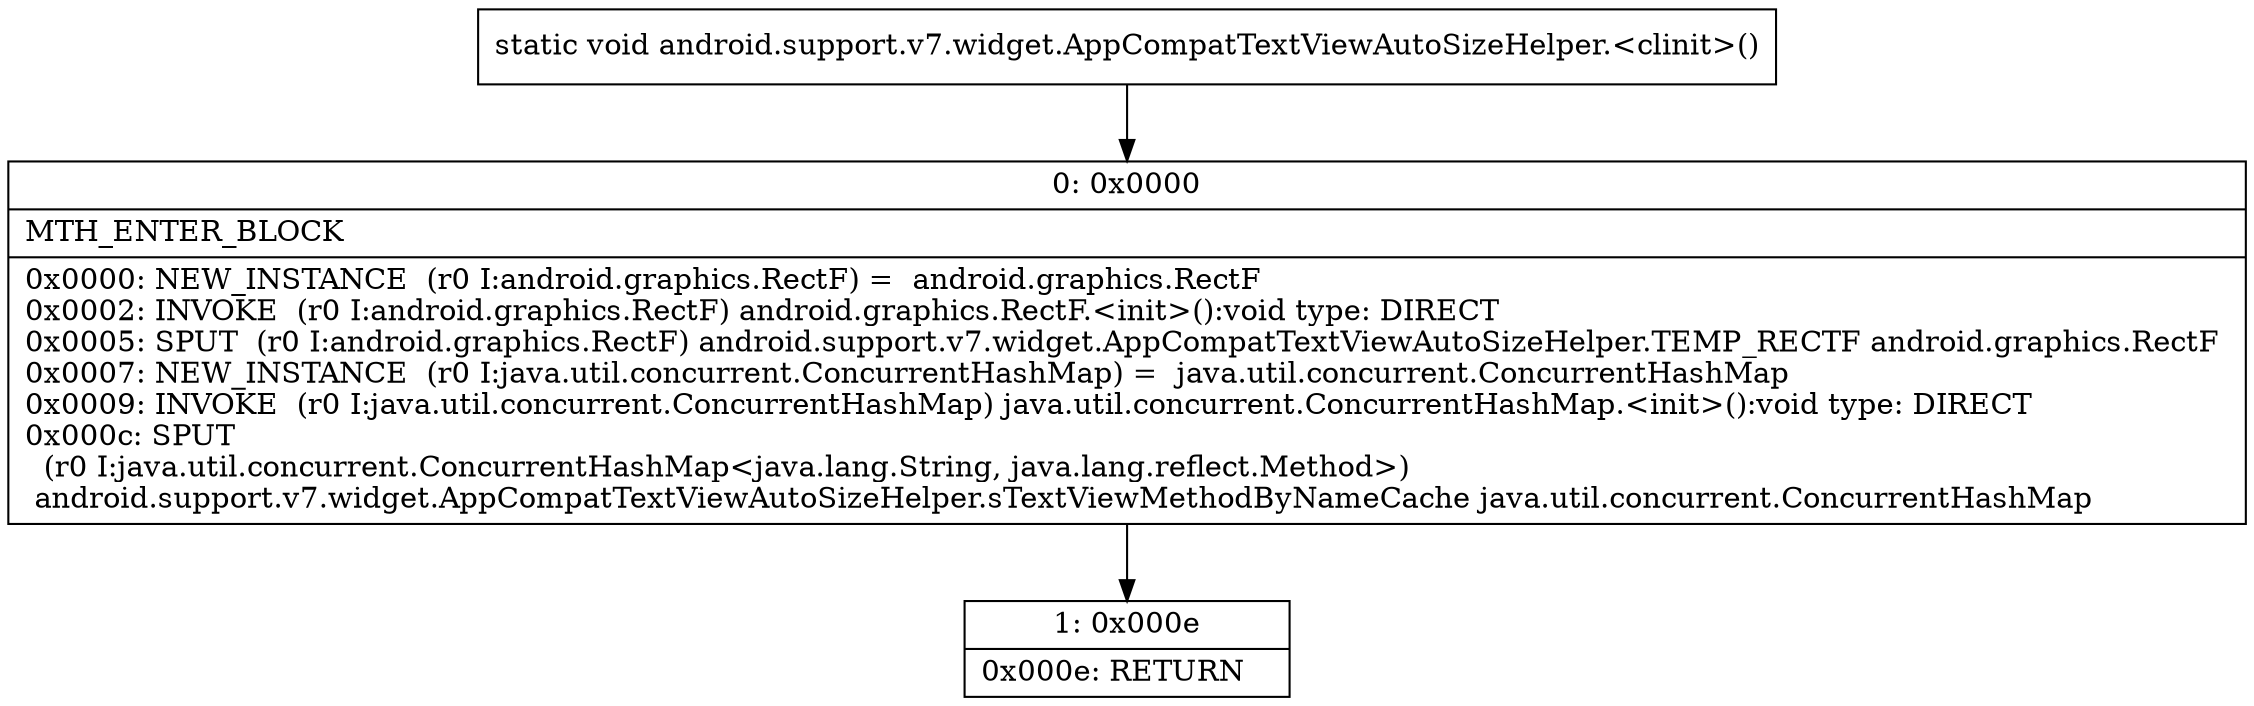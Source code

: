 digraph "CFG forandroid.support.v7.widget.AppCompatTextViewAutoSizeHelper.\<clinit\>()V" {
Node_0 [shape=record,label="{0\:\ 0x0000|MTH_ENTER_BLOCK\l|0x0000: NEW_INSTANCE  (r0 I:android.graphics.RectF) =  android.graphics.RectF \l0x0002: INVOKE  (r0 I:android.graphics.RectF) android.graphics.RectF.\<init\>():void type: DIRECT \l0x0005: SPUT  (r0 I:android.graphics.RectF) android.support.v7.widget.AppCompatTextViewAutoSizeHelper.TEMP_RECTF android.graphics.RectF \l0x0007: NEW_INSTANCE  (r0 I:java.util.concurrent.ConcurrentHashMap) =  java.util.concurrent.ConcurrentHashMap \l0x0009: INVOKE  (r0 I:java.util.concurrent.ConcurrentHashMap) java.util.concurrent.ConcurrentHashMap.\<init\>():void type: DIRECT \l0x000c: SPUT  \l  (r0 I:java.util.concurrent.ConcurrentHashMap\<java.lang.String, java.lang.reflect.Method\>)\l android.support.v7.widget.AppCompatTextViewAutoSizeHelper.sTextViewMethodByNameCache java.util.concurrent.ConcurrentHashMap \l}"];
Node_1 [shape=record,label="{1\:\ 0x000e|0x000e: RETURN   \l}"];
MethodNode[shape=record,label="{static void android.support.v7.widget.AppCompatTextViewAutoSizeHelper.\<clinit\>() }"];
MethodNode -> Node_0;
Node_0 -> Node_1;
}

